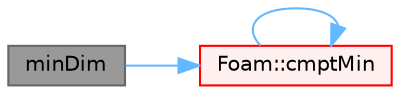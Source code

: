 digraph "minDim"
{
 // LATEX_PDF_SIZE
  bgcolor="transparent";
  edge [fontname=Helvetica,fontsize=10,labelfontname=Helvetica,labelfontsize=10];
  node [fontname=Helvetica,fontsize=10,shape=box,height=0.2,width=0.4];
  rankdir="LR";
  Node1 [id="Node000001",label="minDim",height=0.2,width=0.4,color="gray40", fillcolor="grey60", style="filled", fontcolor="black",tooltip=" "];
  Node1 -> Node2 [id="edge1_Node000001_Node000002",color="steelblue1",style="solid",tooltip=" "];
  Node2 [id="Node000002",label="Foam::cmptMin",height=0.2,width=0.4,color="red", fillcolor="#FFF0F0", style="filled",URL="$namespaceFoam.html#a4b2a4d10cca98cdf1b0f9667b5d8d556",tooltip=" "];
  Node2 -> Node2 [id="edge2_Node000002_Node000002",color="steelblue1",style="solid",tooltip=" "];
}
